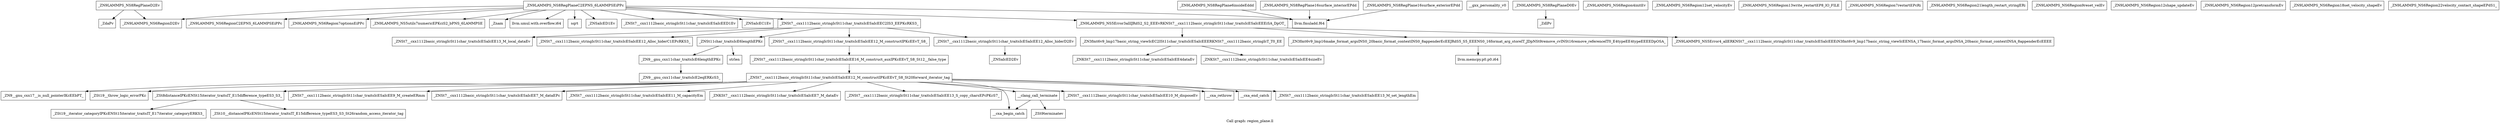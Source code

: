 digraph "Call graph: region_plane.ll" {
	label="Call graph: region_plane.ll";

	Node0x55b895fbee30 [shape=record,label="{_ZN9LAMMPS_NS8RegPlaneC2EPNS_6LAMMPSEiPPc}"];
	Node0x55b895fbee30 -> Node0x55b895fbeb90;
	Node0x55b895fbee30 -> Node0x55b895f77df0;
	Node0x55b895fbee30 -> Node0x55b895f79100;
	Node0x55b895fbee30 -> Node0x55b895f7ef50;
	Node0x55b895fbee30 -> Node0x55b895f85090;
	Node0x55b895fbee30 -> Node0x55b895f98910;
	Node0x55b895fbee30 -> Node0x55b895f7fb00;
	Node0x55b895fbee30 -> Node0x55b895f9b1d0;
	Node0x55b895fbee30 -> Node0x55b895f79070;
	Node0x55b895fbee30 -> Node0x55b895f78b20;
	Node0x55b895fbee30 -> Node0x55b895f78fe0;
	Node0x55b895fbee30 -> Node0x55b895f76a30;
	Node0x55b895fbee30 -> Node0x55b895f76ae0;
	Node0x55b895f78b20 [shape=record,label="{_ZNSt7__cxx1112basic_stringIcSt11char_traitsIcESaIcEED1Ev}"];
	Node0x55b895f9b1d0 [shape=record,label="{_ZNSaIcED1Ev}"];
	Node0x55b895f7fb00 [shape=record,label="{sqrt}"];
	Node0x55b895f98910 [shape=record,label="{llvm.umul.with.overflow.i64}"];
	Node0x55b895f85090 [shape=record,label="{_Znam}"];
	Node0x55b895f7ef50 [shape=record,label="{_ZN9LAMMPS_NS6RegionD2Ev}"];
	Node0x55b895f86b20 [shape=record,label="{_ZN9LAMMPS_NS8RegPlaneD2Ev}"];
	Node0x55b895f86b20 -> Node0x55b895f91dc0;
	Node0x55b895f86b20 -> Node0x55b895f7ef50;
	Node0x55b895fbeb90 [shape=record,label="{_ZN9LAMMPS_NS6RegionC2EPNS_6LAMMPSEiPPc}"];
	Node0x55b895f77df0 [shape=record,label="{_ZN9LAMMPS_NS6Region7optionsEiPPc}"];
	Node0x55b895f815f0 [shape=record,label="{__gxx_personality_v0}"];
	Node0x55b895f79100 [shape=record,label="{_ZN9LAMMPS_NS5utils7numericEPKciS2_bPNS_6LAMMPSE}"];
	Node0x55b895f79070 [shape=record,label="{llvm.fmuladd.f64}"];
	Node0x55b895f76ae0 [shape=record,label="{_ZN9LAMMPS_NS5Error3allIJRdS2_S2_EEEvRKNSt7__cxx1112basic_stringIcSt11char_traitsIcESaIcEEEiSA_DpOT_}"];
	Node0x55b895f76ae0 -> Node0x55b895f840b0;
	Node0x55b895f76ae0 -> Node0x55b895f874b0;
	Node0x55b895f76ae0 -> Node0x55b895f879f0;
	Node0x55b895f78fe0 [shape=record,label="{_ZNSaIcEC1Ev}"];
	Node0x55b895f76a30 [shape=record,label="{_ZNSt7__cxx1112basic_stringIcSt11char_traitsIcESaIcEEC2IS3_EEPKcRKS3_}"];
	Node0x55b895f76a30 -> Node0x55b895f89170;
	Node0x55b895f76a30 -> Node0x55b895f8cf90;
	Node0x55b895f76a30 -> Node0x55b895f8a570;
	Node0x55b895f76a30 -> Node0x55b895f8c170;
	Node0x55b895f76a30 -> Node0x55b895f896d0;
	Node0x55b895f879f0 [shape=record,label="{_ZN9LAMMPS_NS5Error4_allERKNSt7__cxx1112basic_stringIcSt11char_traitsIcESaIcEEEiN3fmt6v9_lmp17basic_string_viewIcEENSA_17basic_format_argsINSA_20basic_format_contextINSA_8appenderEcEEEE}"];
	Node0x55b895f840b0 [shape=record,label="{_ZN3fmt6v9_lmp17basic_string_viewIcEC2ISt11char_traitsIcESaIcEEERKNSt7__cxx1112basic_stringIcT_T0_EE}"];
	Node0x55b895f840b0 -> Node0x55b895fb8200;
	Node0x55b895f840b0 -> Node0x55b895fb9480;
	Node0x55b895f874b0 [shape=record,label="{_ZN3fmt6v9_lmp16make_format_argsINS0_20basic_format_contextINS0_8appenderEcEEJRdS5_S5_EEENS0_16format_arg_storeIT_JDpNSt9remove_cvINSt16remove_referenceIT0_E4typeEE4typeEEEEDpOSA_}"];
	Node0x55b895f874b0 -> Node0x55b895fb6540;
	Node0x55b895f91dc0 [shape=record,label="{_ZdaPv}"];
	Node0x55b895f94dc0 [shape=record,label="{_ZN9LAMMPS_NS8RegPlaneD0Ev}"];
	Node0x55b895f94dc0 -> Node0x55b895fb2210;
	Node0x55b895fb2210 [shape=record,label="{_ZdlPv}"];
	Node0x55b895f96200 [shape=record,label="{_ZN9LAMMPS_NS8RegPlane6insideEddd}"];
	Node0x55b895f96200 -> Node0x55b895f79070;
	Node0x55b895f980c0 [shape=record,label="{_ZN9LAMMPS_NS8RegPlane16surface_interiorEPdd}"];
	Node0x55b895f980c0 -> Node0x55b895f79070;
	Node0x55b895f9a820 [shape=record,label="{_ZN9LAMMPS_NS8RegPlane16surface_exteriorEPdd}"];
	Node0x55b895f9a820 -> Node0x55b895f79070;
	Node0x55b895f9fac0 [shape=record,label="{_ZN9LAMMPS_NS6Region4initEv}"];
	Node0x55b895fa3c40 [shape=record,label="{_ZN9LAMMPS_NS6Region12set_velocityEv}"];
	Node0x55b895f94cd0 [shape=record,label="{_ZN9LAMMPS_NS6Region13write_restartEP8_IO_FILE}"];
	Node0x55b895fafb80 [shape=record,label="{_ZN9LAMMPS_NS6Region7restartEPcRi}"];
	Node0x55b895fb0df0 [shape=record,label="{_ZN9LAMMPS_NS6Region21length_restart_stringERi}"];
	Node0x55b895f93420 [shape=record,label="{_ZN9LAMMPS_NS6Region9reset_velEv}"];
	Node0x55b895fb4430 [shape=record,label="{_ZN9LAMMPS_NS6Region12shape_updateEv}"];
	Node0x55b895fb5090 [shape=record,label="{_ZN9LAMMPS_NS6Region12pretransformEv}"];
	Node0x55b895fb6390 [shape=record,label="{_ZN9LAMMPS_NS6Region18set_velocity_shapeEv}"];
	Node0x55b895fb69b0 [shape=record,label="{_ZN9LAMMPS_NS6Region22velocity_contact_shapeEPdS1_}"];
	Node0x55b895fb8200 [shape=record,label="{_ZNKSt7__cxx1112basic_stringIcSt11char_traitsIcESaIcEE4dataEv}"];
	Node0x55b895fb9480 [shape=record,label="{_ZNKSt7__cxx1112basic_stringIcSt11char_traitsIcESaIcEE4sizeEv}"];
	Node0x55b895fb6540 [shape=record,label="{llvm.memcpy.p0.p0.i64}"];
	Node0x55b895f89170 [shape=record,label="{_ZNSt7__cxx1112basic_stringIcSt11char_traitsIcESaIcEE13_M_local_dataEv}"];
	Node0x55b895f8cf90 [shape=record,label="{_ZNSt7__cxx1112basic_stringIcSt11char_traitsIcESaIcEE12_Alloc_hiderC1EPcRKS3_}"];
	Node0x55b895f8c170 [shape=record,label="{_ZNSt7__cxx1112basic_stringIcSt11char_traitsIcESaIcEE12_M_constructIPKcEEvT_S8_}"];
	Node0x55b895f8c170 -> Node0x55b895fcc140;
	Node0x55b895f8a570 [shape=record,label="{_ZNSt11char_traitsIcE6lengthEPKc}"];
	Node0x55b895f8a570 -> Node0x55b895fcc1f0;
	Node0x55b895f8a570 -> Node0x55b895fcc2a0;
	Node0x55b895f896d0 [shape=record,label="{_ZNSt7__cxx1112basic_stringIcSt11char_traitsIcESaIcEE12_Alloc_hiderD2Ev}"];
	Node0x55b895f896d0 -> Node0x55b895fcc320;
	Node0x55b895fcc140 [shape=record,label="{_ZNSt7__cxx1112basic_stringIcSt11char_traitsIcESaIcEE16_M_construct_auxIPKcEEvT_S8_St12__false_type}"];
	Node0x55b895fcc140 -> Node0x55b895fcc3a0;
	Node0x55b895fcc3a0 [shape=record,label="{_ZNSt7__cxx1112basic_stringIcSt11char_traitsIcESaIcEE12_M_constructIPKcEEvT_S8_St20forward_iterator_tag}"];
	Node0x55b895fcc3a0 -> Node0x55b895fcc450;
	Node0x55b895fcc3a0 -> Node0x55b895fb7880;
	Node0x55b895fcc3a0 -> Node0x55b895fba550;
	Node0x55b895fcc3a0 -> Node0x55b895fbab00;
	Node0x55b895fcc3a0 -> Node0x55b895fa3810;
	Node0x55b895fcc3a0 -> Node0x55b895f96370;
	Node0x55b895fcc3a0 -> Node0x55b895fa3970;
	Node0x55b895fcc3a0 -> Node0x55b895f89e70;
	Node0x55b895fcc3a0 -> Node0x55b895fa3ea0;
	Node0x55b895fcc3a0 -> Node0x55b895fa43c0;
	Node0x55b895fcc3a0 -> Node0x55b895f96940;
	Node0x55b895fcc3a0 -> Node0x55b895fba020;
	Node0x55b895fcc3a0 -> Node0x55b895f964e0;
	Node0x55b895fcc3a0 -> Node0x55b895fbdf90;
	Node0x55b895fcc450 [shape=record,label="{_ZN9__gnu_cxx17__is_null_pointerIKcEEbPT_}"];
	Node0x55b895fb7880 [shape=record,label="{_ZSt19__throw_logic_errorPKc}"];
	Node0x55b895fba550 [shape=record,label="{_ZSt8distanceIPKcENSt15iterator_traitsIT_E15difference_typeES3_S3_}"];
	Node0x55b895fba550 -> Node0x55b895fcd930;
	Node0x55b895fba550 -> Node0x55b895fcd9b0;
	Node0x55b895fa3810 [shape=record,label="{_ZNSt7__cxx1112basic_stringIcSt11char_traitsIcESaIcEE7_M_dataEPc}"];
	Node0x55b895fbab00 [shape=record,label="{_ZNSt7__cxx1112basic_stringIcSt11char_traitsIcESaIcEE9_M_createERmm}"];
	Node0x55b895f96370 [shape=record,label="{_ZNSt7__cxx1112basic_stringIcSt11char_traitsIcESaIcEE11_M_capacityEm}"];
	Node0x55b895f89e70 [shape=record,label="{_ZNSt7__cxx1112basic_stringIcSt11char_traitsIcESaIcEE13_S_copy_charsEPcPKcS7_}"];
	Node0x55b895fa3970 [shape=record,label="{_ZNKSt7__cxx1112basic_stringIcSt11char_traitsIcESaIcEE7_M_dataEv}"];
	Node0x55b895fa3ea0 [shape=record,label="{__cxa_begin_catch}"];
	Node0x55b895fa43c0 [shape=record,label="{_ZNSt7__cxx1112basic_stringIcSt11char_traitsIcESaIcEE10_M_disposeEv}"];
	Node0x55b895f96940 [shape=record,label="{__cxa_rethrow}"];
	Node0x55b895fba020 [shape=record,label="{__cxa_end_catch}"];
	Node0x55b895fbdf90 [shape=record,label="{__clang_call_terminate}"];
	Node0x55b895fbdf90 -> Node0x55b895fa3ea0;
	Node0x55b895fbdf90 -> Node0x55b895fcda30;
	Node0x55b895fcda30 [shape=record,label="{_ZSt9terminatev}"];
	Node0x55b895f964e0 [shape=record,label="{_ZNSt7__cxx1112basic_stringIcSt11char_traitsIcESaIcEE13_M_set_lengthEm}"];
	Node0x55b895fcd9b0 [shape=record,label="{_ZSt10__distanceIPKcENSt15iterator_traitsIT_E15difference_typeES3_S3_St26random_access_iterator_tag}"];
	Node0x55b895fcd930 [shape=record,label="{_ZSt19__iterator_categoryIPKcENSt15iterator_traitsIT_E17iterator_categoryERKS3_}"];
	Node0x55b895fcc1f0 [shape=record,label="{_ZN9__gnu_cxx11char_traitsIcE6lengthEPKc}"];
	Node0x55b895fcc1f0 -> Node0x55b895fcdab0;
	Node0x55b895fcc2a0 [shape=record,label="{strlen}"];
	Node0x55b895fcdab0 [shape=record,label="{_ZN9__gnu_cxx11char_traitsIcE2eqERKcS3_}"];
	Node0x55b895fcc320 [shape=record,label="{_ZNSaIcED2Ev}"];
}

